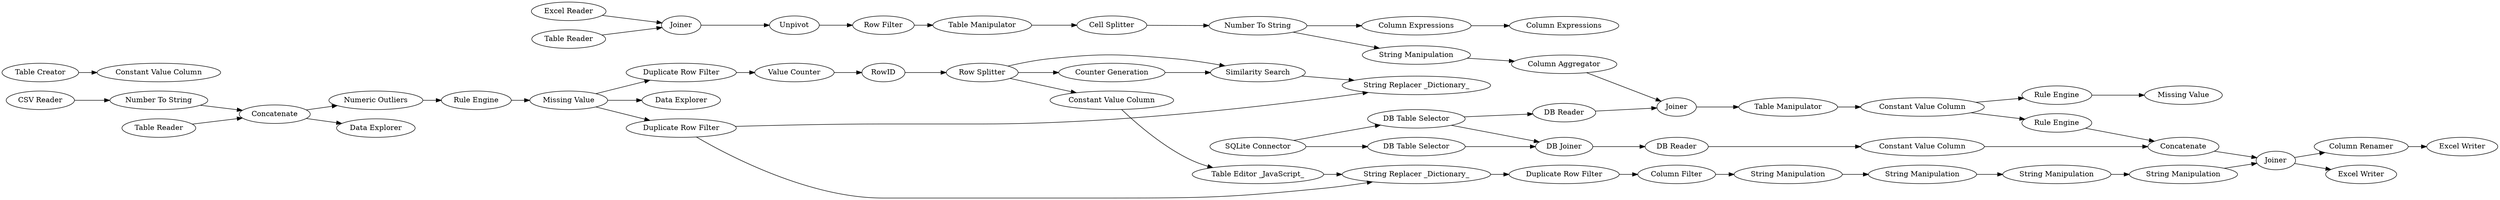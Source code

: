 digraph {
	29 -> 37
	55 -> 2
	53 -> 54
	41 -> 42
	13 -> 14
	21 -> 25
	42 -> 43
	39 -> 40
	57 -> 58
	59 -> 60
	27 -> 28
	51 -> 52
	37 -> 41
	68 -> 70
	23 -> 59
	63 -> 68
	55 -> 57
	1 -> 22
	5 -> 20
	32 -> 34
	31 -> 32
	69 -> 21
	54 -> 55
	50 -> 51
	26 -> 27
	58 -> 59
	44 -> 45
	28 -> 30
	21 -> 26
	64 -> 66
	65 -> 67
	33 -> 35
	70 -> 73
	34 -> 33
	20 -> 24
	8 -> 50
	4 -> 20
	33 -> 38
	46 -> 70
	3 -> 5
	35 -> 36
	28 -> 31
	45 -> 46
	36 -> 37
	2 -> 56
	33 -> 39
	70 -> 71
	9 -> 50
	38 -> 39
	43 -> 44
	24 -> 63
	52 -> 53
	3 -> 4
	29 -> 40
	67 -> 68
	5 -> 23
	65 -> 64
	60 -> 65
	22 -> 21
	73 -> 74
	28 -> 29
	27 [label="Rule Engine"]
	57 [label="String Manipulation"]
	55 [label="Number To String"]
	9 [label="Excel Reader"]
	45 [label="String Manipulation"]
	52 [label="Row Filter"]
	21 [label=Concatenate]
	26 [label="Numeric Outliers"]
	58 [label="Column Aggregator"]
	8 [label="Table Reader"]
	74 [label="Excel Writer"]
	32 [label="Value Counter"]
	3 [label="SQLite Connector"]
	24 [label="DB Reader"]
	64 [label="Rule Engine"]
	41 [label="Duplicate Row Filter"]
	31 [label="Duplicate Row Filter"]
	51 [label=Unpivot]
	56 [label="Column Expressions"]
	25 [label="Data Explorer"]
	54 [label="Cell Splitter"]
	59 [label=Joiner]
	50 [label=Joiner]
	1 [label="CSV Reader"]
	42 [label="Column Filter"]
	22 [label="Number To String"]
	53 [label="Table Manipulator"]
	28 [label="Missing Value"]
	68 [label=Concatenate]
	67 [label="Rule Engine"]
	23 [label="DB Reader"]
	4 [label="DB Table Selector"]
	63 [label="Constant Value Column"]
	14 [label="Constant Value Column"]
	38 [label="Counter Generation"]
	60 [label="Table Manipulator"]
	73 [label="Column Renamer"]
	5 [label="DB Table Selector"]
	20 [label="DB Joiner"]
	13 [label="Table Creator"]
	35 [label="Constant Value Column"]
	34 [label=RowID]
	43 [label="String Manipulation"]
	29 [label="Duplicate Row Filter"]
	44 [label="String Manipulation"]
	70 [label=Joiner]
	36 [label="Table Editor _JavaScript_"]
	65 [label="Constant Value Column"]
	46 [label="String Manipulation"]
	66 [label="Missing Value"]
	69 [label="Table Reader"]
	71 [label="Excel Writer"]
	40 [label="String Replacer _Dictionary_"]
	39 [label="Similarity Search"]
	33 [label="Row Splitter"]
	30 [label="Data Explorer"]
	2 [label="Column Expressions"]
	37 [label="String Replacer _Dictionary_"]
	rankdir=LR
}
